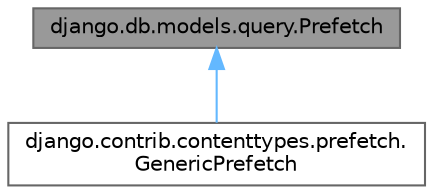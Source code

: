 digraph "django.db.models.query.Prefetch"
{
 // LATEX_PDF_SIZE
  bgcolor="transparent";
  edge [fontname=Helvetica,fontsize=10,labelfontname=Helvetica,labelfontsize=10];
  node [fontname=Helvetica,fontsize=10,shape=box,height=0.2,width=0.4];
  Node1 [id="Node000001",label="django.db.models.query.Prefetch",height=0.2,width=0.4,color="gray40", fillcolor="grey60", style="filled", fontcolor="black",tooltip=" "];
  Node1 -> Node2 [id="edge1_Node000001_Node000002",dir="back",color="steelblue1",style="solid",tooltip=" "];
  Node2 [id="Node000002",label="django.contrib.contenttypes.prefetch.\lGenericPrefetch",height=0.2,width=0.4,color="gray40", fillcolor="white", style="filled",URL="$classdjango_1_1contrib_1_1contenttypes_1_1prefetch_1_1_generic_prefetch.html",tooltip=" "];
}
